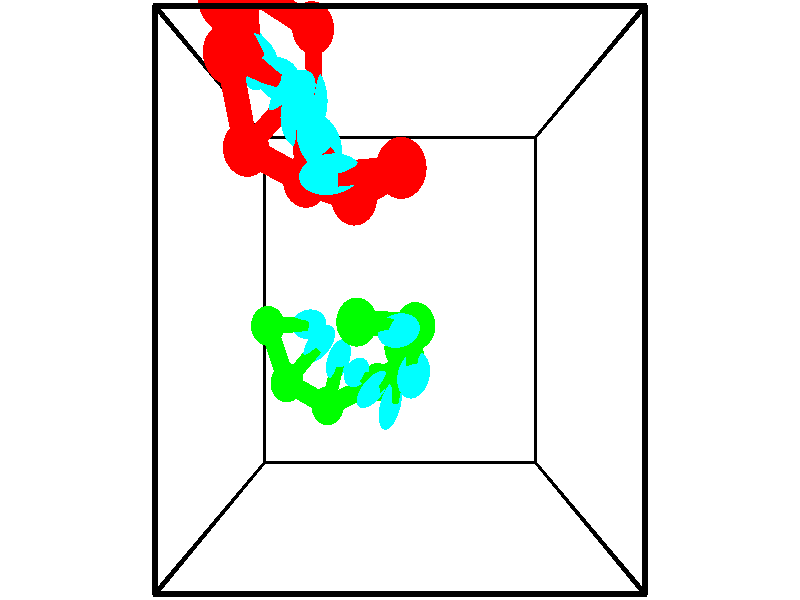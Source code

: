 // switches for output
#declare DRAW_BASES = 1; // possible values are 0, 1; only relevant for DNA ribbons
#declare DRAW_BASES_TYPE = 3; // possible values are 1, 2, 3; only relevant for DNA ribbons
#declare DRAW_FOG = 0; // set to 1 to enable fog

#include "colors.inc"

#include "transforms.inc"
background { rgb <1, 1, 1>}

#default {
   normal{
       ripples 0.25
       frequency 0.20
       turbulence 0.2
       lambda 5
   }
	finish {
		phong 0.1
		phong_size 40.
	}
}

// original window dimensions: 1024x640


// camera settings

camera {
	sky <-0, 1, 0>
	up <-0, 1, 0>
	right 1.6 * <1, 0, 0>
	location <2.5, 2.5, 11.1562>
	look_at <2.5, 2.5, 2.5>
	direction <0, 0, -8.6562>
	angle 67.0682
}


# declare cpy_camera_pos = <2.5, 2.5, 11.1562>;
# if (DRAW_FOG = 1)
fog {
	fog_type 2
	up vnormalize(cpy_camera_pos)
	color rgbt<1,1,1,0.3>
	distance 1e-5
	fog_alt 3e-3
	fog_offset 4
}
# end


// LIGHTS

# declare lum = 6;
global_settings {
	ambient_light rgb lum * <0.05, 0.05, 0.05>
	max_trace_level 15
}# declare cpy_direct_light_amount = 0.25;
light_source
{	1000 * <-1, -1, 1>,
	rgb lum * cpy_direct_light_amount
	parallel
}

light_source
{	1000 * <1, 1, -1>,
	rgb lum * cpy_direct_light_amount
	parallel
}

// strand 0

// nucleotide -1

// particle -1
sphere {
	<1.457732, 5.214744, 3.922616> 0.250000
	pigment { color rgbt <1,0,0,0> }
	no_shadow
}
cylinder {
	<1.434513, 4.879158, 3.706182>,  <1.420581, 4.677807, 3.576323>, 0.100000
	pigment { color rgbt <1,0,0,0> }
	no_shadow
}
cylinder {
	<1.434513, 4.879158, 3.706182>,  <1.457732, 5.214744, 3.922616>, 0.100000
	pigment { color rgbt <1,0,0,0> }
	no_shadow
}

// particle -1
sphere {
	<1.434513, 4.879158, 3.706182> 0.100000
	pigment { color rgbt <1,0,0,0> }
	no_shadow
}
sphere {
	0, 1
	scale<0.080000,0.200000,0.300000>
	matrix <0.509769, 0.441099, -0.738625,
		0.858350, -0.318703, 0.402073,
		-0.058048, -0.838963, -0.541083,
		1.417099, 4.627469, 3.543858>
	pigment { color rgbt <0,1,1,0> }
	no_shadow
}
cylinder {
	<0.679110, 5.631018, 3.929213>,  <1.457732, 5.214744, 3.922616>, 0.130000
	pigment { color rgbt <1,0,0,0> }
	no_shadow
}

// nucleotide -1

// particle -1
sphere {
	<0.679110, 5.631018, 3.929213> 0.250000
	pigment { color rgbt <1,0,0,0> }
	no_shadow
}
cylinder {
	<0.695742, 5.245129, 3.825228>,  <0.705720, 5.013595, 3.762836>, 0.100000
	pigment { color rgbt <1,0,0,0> }
	no_shadow
}
cylinder {
	<0.695742, 5.245129, 3.825228>,  <0.679110, 5.631018, 3.929213>, 0.100000
	pigment { color rgbt <1,0,0,0> }
	no_shadow
}

// particle -1
sphere {
	<0.695742, 5.245129, 3.825228> 0.100000
	pigment { color rgbt <1,0,0,0> }
	no_shadow
}
sphere {
	0, 1
	scale<0.080000,0.200000,0.300000>
	matrix <0.302515, -0.235820, 0.923512,
		-0.952237, -0.117040, 0.282038,
		0.041578, -0.964723, -0.259963,
		0.708215, 4.955712, 3.747239>
	pigment { color rgbt <0,1,1,0> }
	no_shadow
}
cylinder {
	<0.568081, 5.200748, 4.603035>,  <0.679110, 5.631018, 3.929213>, 0.130000
	pigment { color rgbt <1,0,0,0> }
	no_shadow
}

// nucleotide -1

// particle -1
sphere {
	<0.568081, 5.200748, 4.603035> 0.250000
	pigment { color rgbt <1,0,0,0> }
	no_shadow
}
cylinder {
	<0.740486, 4.986549, 4.312527>,  <0.843929, 4.858030, 4.138222>, 0.100000
	pigment { color rgbt <1,0,0,0> }
	no_shadow
}
cylinder {
	<0.740486, 4.986549, 4.312527>,  <0.568081, 5.200748, 4.603035>, 0.100000
	pigment { color rgbt <1,0,0,0> }
	no_shadow
}

// particle -1
sphere {
	<0.740486, 4.986549, 4.312527> 0.100000
	pigment { color rgbt <1,0,0,0> }
	no_shadow
}
sphere {
	0, 1
	scale<0.080000,0.200000,0.300000>
	matrix <0.589833, -0.441914, 0.675876,
		-0.682880, -0.719690, 0.125384,
		0.431012, -0.535498, -0.726271,
		0.869790, 4.825900, 4.094646>
	pigment { color rgbt <0,1,1,0> }
	no_shadow
}
cylinder {
	<0.725096, 4.612649, 4.916535>,  <0.568081, 5.200748, 4.603035>, 0.130000
	pigment { color rgbt <1,0,0,0> }
	no_shadow
}

// nucleotide -1

// particle -1
sphere {
	<0.725096, 4.612649, 4.916535> 0.250000
	pigment { color rgbt <1,0,0,0> }
	no_shadow
}
cylinder {
	<0.963127, 4.589882, 4.595875>,  <1.105946, 4.576221, 4.403479>, 0.100000
	pigment { color rgbt <1,0,0,0> }
	no_shadow
}
cylinder {
	<0.963127, 4.589882, 4.595875>,  <0.725096, 4.612649, 4.916535>, 0.100000
	pigment { color rgbt <1,0,0,0> }
	no_shadow
}

// particle -1
sphere {
	<0.963127, 4.589882, 4.595875> 0.100000
	pigment { color rgbt <1,0,0,0> }
	no_shadow
}
sphere {
	0, 1
	scale<0.080000,0.200000,0.300000>
	matrix <0.621110, -0.600432, 0.503691,
		-0.510006, -0.797648, -0.321950,
		0.595077, -0.056919, -0.801651,
		1.141650, 4.572806, 4.355380>
	pigment { color rgbt <0,1,1,0> }
	no_shadow
}
cylinder {
	<0.801670, 3.889433, 4.480610>,  <0.725096, 4.612649, 4.916535>, 0.130000
	pigment { color rgbt <1,0,0,0> }
	no_shadow
}

// nucleotide -1

// particle -1
sphere {
	<0.801670, 3.889433, 4.480610> 0.250000
	pigment { color rgbt <1,0,0,0> }
	no_shadow
}
cylinder {
	<1.102224, 4.147503, 4.535994>,  <1.282557, 4.302345, 4.569223>, 0.100000
	pigment { color rgbt <1,0,0,0> }
	no_shadow
}
cylinder {
	<1.102224, 4.147503, 4.535994>,  <0.801670, 3.889433, 4.480610>, 0.100000
	pigment { color rgbt <1,0,0,0> }
	no_shadow
}

// particle -1
sphere {
	<1.102224, 4.147503, 4.535994> 0.100000
	pigment { color rgbt <1,0,0,0> }
	no_shadow
}
sphere {
	0, 1
	scale<0.080000,0.200000,0.300000>
	matrix <0.426360, -0.634832, 0.644364,
		0.503625, -0.425132, -0.752080,
		0.751385, 0.645175, 0.138458,
		1.327640, 4.341055, 4.577531>
	pigment { color rgbt <0,1,1,0> }
	no_shadow
}
cylinder {
	<1.427177, 3.624270, 4.305247>,  <0.801670, 3.889433, 4.480610>, 0.130000
	pigment { color rgbt <1,0,0,0> }
	no_shadow
}

// nucleotide -1

// particle -1
sphere {
	<1.427177, 3.624270, 4.305247> 0.250000
	pigment { color rgbt <1,0,0,0> }
	no_shadow
}
cylinder {
	<1.435431, 3.891148, 4.603086>,  <1.440383, 4.051274, 4.781790>, 0.100000
	pigment { color rgbt <1,0,0,0> }
	no_shadow
}
cylinder {
	<1.435431, 3.891148, 4.603086>,  <1.427177, 3.624270, 4.305247>, 0.100000
	pigment { color rgbt <1,0,0,0> }
	no_shadow
}

// particle -1
sphere {
	<1.435431, 3.891148, 4.603086> 0.100000
	pigment { color rgbt <1,0,0,0> }
	no_shadow
}
sphere {
	0, 1
	scale<0.080000,0.200000,0.300000>
	matrix <0.475980, -0.661495, 0.579540,
		0.879214, 0.342455, -0.331220,
		0.020634, 0.667194, 0.744598,
		1.441621, 4.091306, 4.826466>
	pigment { color rgbt <0,1,1,0> }
	no_shadow
}
cylinder {
	<2.000346, 3.427685, 4.578232>,  <1.427177, 3.624270, 4.305247>, 0.130000
	pigment { color rgbt <1,0,0,0> }
	no_shadow
}

// nucleotide -1

// particle -1
sphere {
	<2.000346, 3.427685, 4.578232> 0.250000
	pigment { color rgbt <1,0,0,0> }
	no_shadow
}
cylinder {
	<1.823431, 3.652714, 4.857630>,  <1.717282, 3.787731, 5.025269>, 0.100000
	pigment { color rgbt <1,0,0,0> }
	no_shadow
}
cylinder {
	<1.823431, 3.652714, 4.857630>,  <2.000346, 3.427685, 4.578232>, 0.100000
	pigment { color rgbt <1,0,0,0> }
	no_shadow
}

// particle -1
sphere {
	<1.823431, 3.652714, 4.857630> 0.100000
	pigment { color rgbt <1,0,0,0> }
	no_shadow
}
sphere {
	0, 1
	scale<0.080000,0.200000,0.300000>
	matrix <0.396565, -0.575874, 0.714917,
		0.804437, 0.593197, 0.031605,
		-0.442287, 0.562572, 0.698495,
		1.690745, 3.821486, 5.067178>
	pigment { color rgbt <0,1,1,0> }
	no_shadow
}
cylinder {
	<2.511304, 3.582399, 5.210820>,  <2.000346, 3.427685, 4.578232>, 0.130000
	pigment { color rgbt <1,0,0,0> }
	no_shadow
}

// nucleotide -1

// particle -1
sphere {
	<2.511304, 3.582399, 5.210820> 0.250000
	pigment { color rgbt <1,0,0,0> }
	no_shadow
}
cylinder {
	<2.123857, 3.536518, 5.299026>,  <1.891390, 3.508990, 5.351951>, 0.100000
	pigment { color rgbt <1,0,0,0> }
	no_shadow
}
cylinder {
	<2.123857, 3.536518, 5.299026>,  <2.511304, 3.582399, 5.210820>, 0.100000
	pigment { color rgbt <1,0,0,0> }
	no_shadow
}

// particle -1
sphere {
	<2.123857, 3.536518, 5.299026> 0.100000
	pigment { color rgbt <1,0,0,0> }
	no_shadow
}
sphere {
	0, 1
	scale<0.080000,0.200000,0.300000>
	matrix <0.230003, -0.749988, 0.620175,
		0.094249, 0.651431, 0.752832,
		-0.968615, -0.114702, 0.220517,
		1.833273, 3.502107, 5.365181>
	pigment { color rgbt <0,1,1,0> }
	no_shadow
}
// strand 1

// nucleotide -1

// particle -1
sphere {
	<0.493736, 2.174415, 1.987337> 0.250000
	pigment { color rgbt <0,1,0,0> }
	no_shadow
}
cylinder {
	<0.815903, 2.177597, 1.750275>,  <1.009203, 2.179506, 1.608037>, 0.100000
	pigment { color rgbt <0,1,0,0> }
	no_shadow
}
cylinder {
	<0.815903, 2.177597, 1.750275>,  <0.493736, 2.174415, 1.987337>, 0.100000
	pigment { color rgbt <0,1,0,0> }
	no_shadow
}

// particle -1
sphere {
	<0.815903, 2.177597, 1.750275> 0.100000
	pigment { color rgbt <0,1,0,0> }
	no_shadow
}
sphere {
	0, 1
	scale<0.080000,0.200000,0.300000>
	matrix <0.578013, -0.231823, 0.782406,
		-0.131167, -0.972726, -0.191312,
		0.805416, 0.007955, -0.592656,
		1.057528, 2.179983, 1.572478>
	pigment { color rgbt <0,1,1,0> }
	no_shadow
}
cylinder {
	<0.758226, 1.436801, 1.840404>,  <0.493736, 2.174415, 1.987337>, 0.130000
	pigment { color rgbt <0,1,0,0> }
	no_shadow
}

// nucleotide -1

// particle -1
sphere {
	<0.758226, 1.436801, 1.840404> 0.250000
	pigment { color rgbt <0,1,0,0> }
	no_shadow
}
cylinder {
	<1.039520, 1.720299, 1.817985>,  <1.208297, 1.890397, 1.804533>, 0.100000
	pigment { color rgbt <0,1,0,0> }
	no_shadow
}
cylinder {
	<1.039520, 1.720299, 1.817985>,  <0.758226, 1.436801, 1.840404>, 0.100000
	pigment { color rgbt <0,1,0,0> }
	no_shadow
}

// particle -1
sphere {
	<1.039520, 1.720299, 1.817985> 0.100000
	pigment { color rgbt <0,1,0,0> }
	no_shadow
}
sphere {
	0, 1
	scale<0.080000,0.200000,0.300000>
	matrix <0.504288, -0.441689, 0.742027,
		0.501151, -0.550085, -0.668023,
		0.703236, 0.708744, -0.056048,
		1.250491, 1.932922, 1.801170>
	pigment { color rgbt <0,1,1,0> }
	no_shadow
}
cylinder {
	<1.379248, 1.134652, 1.791881>,  <0.758226, 1.436801, 1.840404>, 0.130000
	pigment { color rgbt <0,1,0,0> }
	no_shadow
}

// nucleotide -1

// particle -1
sphere {
	<1.379248, 1.134652, 1.791881> 0.250000
	pigment { color rgbt <0,1,0,0> }
	no_shadow
}
cylinder {
	<1.490148, 1.486336, 1.946863>,  <1.556687, 1.697346, 2.039853>, 0.100000
	pigment { color rgbt <0,1,0,0> }
	no_shadow
}
cylinder {
	<1.490148, 1.486336, 1.946863>,  <1.379248, 1.134652, 1.791881>, 0.100000
	pigment { color rgbt <0,1,0,0> }
	no_shadow
}

// particle -1
sphere {
	<1.490148, 1.486336, 1.946863> 0.100000
	pigment { color rgbt <0,1,0,0> }
	no_shadow
}
sphere {
	0, 1
	scale<0.080000,0.200000,0.300000>
	matrix <0.567761, -0.475245, 0.672153,
		0.775100, 0.033629, -0.630942,
		0.277248, 0.879211, 0.387456,
		1.573322, 1.750099, 2.063100>
	pigment { color rgbt <0,1,1,0> }
	no_shadow
}
cylinder {
	<2.148724, 1.426430, 1.691848>,  <1.379248, 1.134652, 1.791881>, 0.130000
	pigment { color rgbt <0,1,0,0> }
	no_shadow
}

// nucleotide -1

// particle -1
sphere {
	<2.148724, 1.426430, 1.691848> 0.250000
	pigment { color rgbt <0,1,0,0> }
	no_shadow
}
cylinder {
	<1.988421, 1.533363, 2.042374>,  <1.892240, 1.597523, 2.252689>, 0.100000
	pigment { color rgbt <0,1,0,0> }
	no_shadow
}
cylinder {
	<1.988421, 1.533363, 2.042374>,  <2.148724, 1.426430, 1.691848>, 0.100000
	pigment { color rgbt <0,1,0,0> }
	no_shadow
}

// particle -1
sphere {
	<1.988421, 1.533363, 2.042374> 0.100000
	pigment { color rgbt <0,1,0,0> }
	no_shadow
}
sphere {
	0, 1
	scale<0.080000,0.200000,0.300000>
	matrix <0.722503, -0.495933, 0.481706,
		0.563369, 0.826186, 0.005599,
		-0.400756, 0.267333, 0.876315,
		1.868195, 1.613563, 2.305268>
	pigment { color rgbt <0,1,1,0> }
	no_shadow
}
cylinder {
	<2.614246, 1.787193, 2.205071>,  <2.148724, 1.426430, 1.691848>, 0.130000
	pigment { color rgbt <0,1,0,0> }
	no_shadow
}

// nucleotide -1

// particle -1
sphere {
	<2.614246, 1.787193, 2.205071> 0.250000
	pigment { color rgbt <0,1,0,0> }
	no_shadow
}
cylinder {
	<2.329712, 1.587517, 2.402984>,  <2.158991, 1.467711, 2.521731>, 0.100000
	pigment { color rgbt <0,1,0,0> }
	no_shadow
}
cylinder {
	<2.329712, 1.587517, 2.402984>,  <2.614246, 1.787193, 2.205071>, 0.100000
	pigment { color rgbt <0,1,0,0> }
	no_shadow
}

// particle -1
sphere {
	<2.329712, 1.587517, 2.402984> 0.100000
	pigment { color rgbt <0,1,0,0> }
	no_shadow
}
sphere {
	0, 1
	scale<0.080000,0.200000,0.300000>
	matrix <0.695386, -0.397519, 0.598679,
		-0.102170, 0.769927, 0.629900,
		-0.711336, -0.499191, 0.494782,
		2.116311, 1.437760, 2.551418>
	pigment { color rgbt <0,1,1,0> }
	no_shadow
}
cylinder {
	<2.536446, 1.952631, 2.886630>,  <2.614246, 1.787193, 2.205071>, 0.130000
	pigment { color rgbt <0,1,0,0> }
	no_shadow
}

// nucleotide -1

// particle -1
sphere {
	<2.536446, 1.952631, 2.886630> 0.250000
	pigment { color rgbt <0,1,0,0> }
	no_shadow
}
cylinder {
	<2.439994, 1.569099, 2.826624>,  <2.382123, 1.338981, 2.790620>, 0.100000
	pigment { color rgbt <0,1,0,0> }
	no_shadow
}
cylinder {
	<2.439994, 1.569099, 2.826624>,  <2.536446, 1.952631, 2.886630>, 0.100000
	pigment { color rgbt <0,1,0,0> }
	no_shadow
}

// particle -1
sphere {
	<2.439994, 1.569099, 2.826624> 0.100000
	pigment { color rgbt <0,1,0,0> }
	no_shadow
}
sphere {
	0, 1
	scale<0.080000,0.200000,0.300000>
	matrix <0.716780, -0.280164, 0.638542,
		-0.654281, 0.046444, 0.754825,
		-0.241131, -0.958828, -0.150016,
		2.367655, 1.281451, 2.781619>
	pigment { color rgbt <0,1,1,0> }
	no_shadow
}
cylinder {
	<2.694567, 2.228924, 3.553725>,  <2.536446, 1.952631, 2.886630>, 0.130000
	pigment { color rgbt <0,1,0,0> }
	no_shadow
}

// nucleotide -1

// particle -1
sphere {
	<2.694567, 2.228924, 3.553725> 0.250000
	pigment { color rgbt <0,1,0,0> }
	no_shadow
}
cylinder {
	<2.674088, 1.968208, 3.856393>,  <2.661800, 1.811779, 4.037994>, 0.100000
	pigment { color rgbt <0,1,0,0> }
	no_shadow
}
cylinder {
	<2.674088, 1.968208, 3.856393>,  <2.694567, 2.228924, 3.553725>, 0.100000
	pigment { color rgbt <0,1,0,0> }
	no_shadow
}

// particle -1
sphere {
	<2.674088, 1.968208, 3.856393> 0.100000
	pigment { color rgbt <0,1,0,0> }
	no_shadow
}
sphere {
	0, 1
	scale<0.080000,0.200000,0.300000>
	matrix <-0.317705, 0.728933, 0.606399,
		-0.946806, -0.209352, -0.244397,
		-0.051198, -0.651788, 0.756671,
		2.658728, 1.772672, 4.083394>
	pigment { color rgbt <0,1,1,0> }
	no_shadow
}
cylinder {
	<1.970378, 2.274703, 3.760333>,  <2.694567, 2.228924, 3.553725>, 0.130000
	pigment { color rgbt <0,1,0,0> }
	no_shadow
}

// nucleotide -1

// particle -1
sphere {
	<1.970378, 2.274703, 3.760333> 0.250000
	pigment { color rgbt <0,1,0,0> }
	no_shadow
}
cylinder {
	<2.261529, 2.238060, 4.032157>,  <2.436220, 2.216074, 4.195251>, 0.100000
	pigment { color rgbt <0,1,0,0> }
	no_shadow
}
cylinder {
	<2.261529, 2.238060, 4.032157>,  <1.970378, 2.274703, 3.760333>, 0.100000
	pigment { color rgbt <0,1,0,0> }
	no_shadow
}

// particle -1
sphere {
	<2.261529, 2.238060, 4.032157> 0.100000
	pigment { color rgbt <0,1,0,0> }
	no_shadow
}
sphere {
	0, 1
	scale<0.080000,0.200000,0.300000>
	matrix <-0.469182, 0.656192, 0.590999,
		-0.500061, -0.749012, 0.434648,
		0.727878, -0.091607, 0.679560,
		2.479892, 2.210578, 4.236025>
	pigment { color rgbt <0,1,1,0> }
	no_shadow
}
// box output
cylinder {
	<0.000000, 0.000000, 0.000000>,  <5.000000, 0.000000, 0.000000>, 0.025000
	pigment { color rgbt <0,0,0,0> }
	no_shadow
}
cylinder {
	<0.000000, 0.000000, 0.000000>,  <0.000000, 5.000000, 0.000000>, 0.025000
	pigment { color rgbt <0,0,0,0> }
	no_shadow
}
cylinder {
	<0.000000, 0.000000, 0.000000>,  <0.000000, 0.000000, 5.000000>, 0.025000
	pigment { color rgbt <0,0,0,0> }
	no_shadow
}
cylinder {
	<5.000000, 5.000000, 5.000000>,  <0.000000, 5.000000, 5.000000>, 0.025000
	pigment { color rgbt <0,0,0,0> }
	no_shadow
}
cylinder {
	<5.000000, 5.000000, 5.000000>,  <5.000000, 0.000000, 5.000000>, 0.025000
	pigment { color rgbt <0,0,0,0> }
	no_shadow
}
cylinder {
	<5.000000, 5.000000, 5.000000>,  <5.000000, 5.000000, 0.000000>, 0.025000
	pigment { color rgbt <0,0,0,0> }
	no_shadow
}
cylinder {
	<0.000000, 0.000000, 5.000000>,  <0.000000, 5.000000, 5.000000>, 0.025000
	pigment { color rgbt <0,0,0,0> }
	no_shadow
}
cylinder {
	<0.000000, 0.000000, 5.000000>,  <5.000000, 0.000000, 5.000000>, 0.025000
	pigment { color rgbt <0,0,0,0> }
	no_shadow
}
cylinder {
	<5.000000, 5.000000, 0.000000>,  <0.000000, 5.000000, 0.000000>, 0.025000
	pigment { color rgbt <0,0,0,0> }
	no_shadow
}
cylinder {
	<5.000000, 5.000000, 0.000000>,  <5.000000, 0.000000, 0.000000>, 0.025000
	pigment { color rgbt <0,0,0,0> }
	no_shadow
}
cylinder {
	<5.000000, 0.000000, 5.000000>,  <5.000000, 0.000000, 0.000000>, 0.025000
	pigment { color rgbt <0,0,0,0> }
	no_shadow
}
cylinder {
	<0.000000, 5.000000, 0.000000>,  <0.000000, 5.000000, 5.000000>, 0.025000
	pigment { color rgbt <0,0,0,0> }
	no_shadow
}
// end of box output
